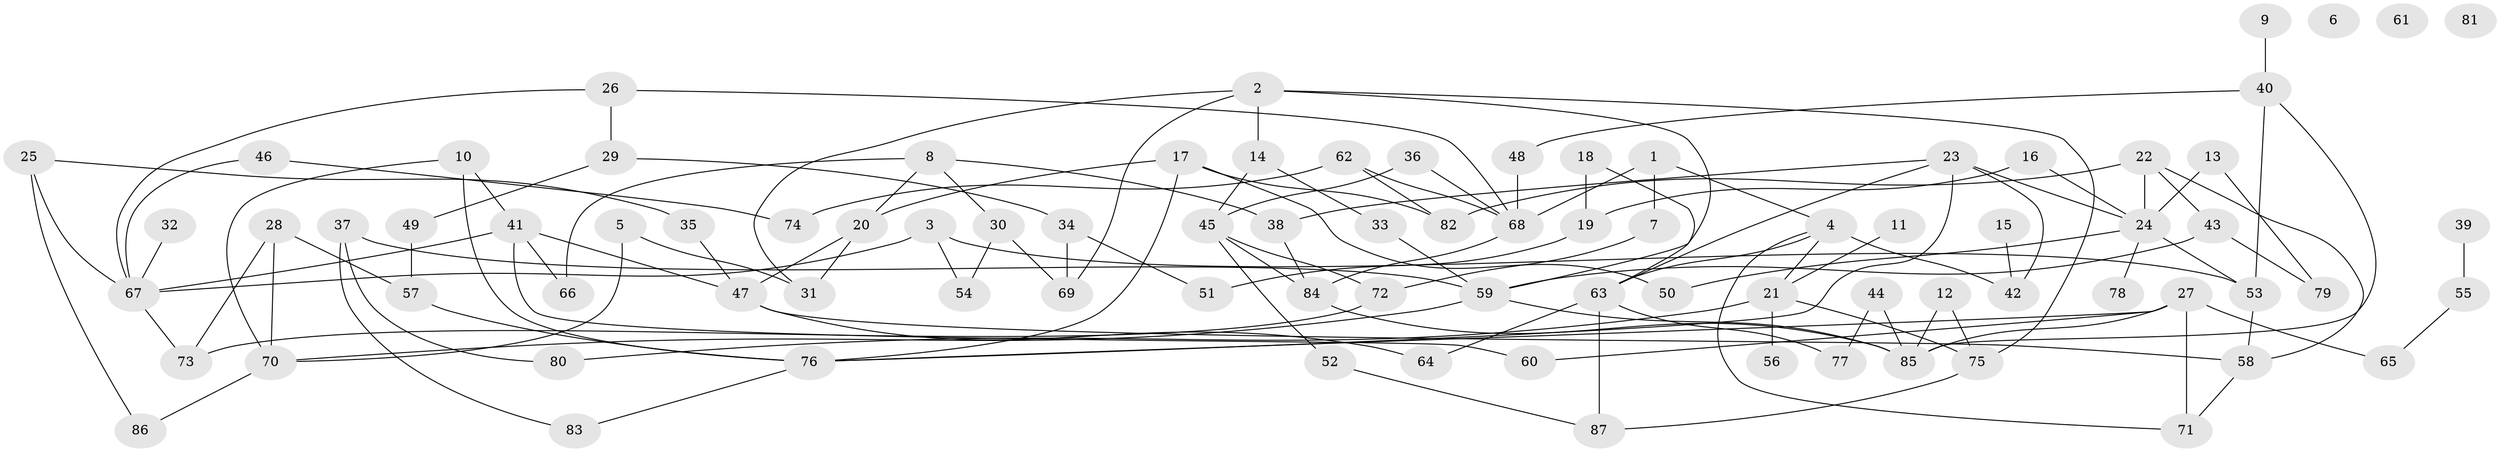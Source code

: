 // Generated by graph-tools (version 1.1) at 2025/49/03/09/25 03:49:13]
// undirected, 87 vertices, 130 edges
graph export_dot {
graph [start="1"]
  node [color=gray90,style=filled];
  1;
  2;
  3;
  4;
  5;
  6;
  7;
  8;
  9;
  10;
  11;
  12;
  13;
  14;
  15;
  16;
  17;
  18;
  19;
  20;
  21;
  22;
  23;
  24;
  25;
  26;
  27;
  28;
  29;
  30;
  31;
  32;
  33;
  34;
  35;
  36;
  37;
  38;
  39;
  40;
  41;
  42;
  43;
  44;
  45;
  46;
  47;
  48;
  49;
  50;
  51;
  52;
  53;
  54;
  55;
  56;
  57;
  58;
  59;
  60;
  61;
  62;
  63;
  64;
  65;
  66;
  67;
  68;
  69;
  70;
  71;
  72;
  73;
  74;
  75;
  76;
  77;
  78;
  79;
  80;
  81;
  82;
  83;
  84;
  85;
  86;
  87;
  1 -- 4;
  1 -- 7;
  1 -- 68;
  2 -- 14;
  2 -- 31;
  2 -- 59;
  2 -- 69;
  2 -- 75;
  3 -- 53;
  3 -- 54;
  3 -- 67;
  4 -- 21;
  4 -- 42;
  4 -- 63;
  4 -- 71;
  5 -- 31;
  5 -- 70;
  7 -- 72;
  8 -- 20;
  8 -- 30;
  8 -- 38;
  8 -- 66;
  9 -- 40;
  10 -- 41;
  10 -- 70;
  10 -- 76;
  11 -- 21;
  12 -- 75;
  12 -- 85;
  13 -- 24;
  13 -- 79;
  14 -- 33;
  14 -- 45;
  15 -- 42;
  16 -- 19;
  16 -- 24;
  17 -- 20;
  17 -- 50;
  17 -- 76;
  17 -- 82;
  18 -- 19;
  18 -- 63;
  19 -- 51;
  20 -- 31;
  20 -- 47;
  21 -- 56;
  21 -- 75;
  21 -- 80;
  22 -- 24;
  22 -- 43;
  22 -- 58;
  22 -- 82;
  23 -- 24;
  23 -- 38;
  23 -- 42;
  23 -- 63;
  23 -- 76;
  24 -- 50;
  24 -- 53;
  24 -- 78;
  25 -- 35;
  25 -- 67;
  25 -- 86;
  26 -- 29;
  26 -- 67;
  26 -- 68;
  27 -- 60;
  27 -- 65;
  27 -- 71;
  27 -- 76;
  27 -- 85;
  28 -- 57;
  28 -- 70;
  28 -- 73;
  29 -- 34;
  29 -- 49;
  30 -- 54;
  30 -- 69;
  32 -- 67;
  33 -- 59;
  34 -- 51;
  34 -- 69;
  35 -- 47;
  36 -- 45;
  36 -- 68;
  37 -- 59;
  37 -- 80;
  37 -- 83;
  38 -- 84;
  39 -- 55;
  40 -- 48;
  40 -- 53;
  40 -- 85;
  41 -- 47;
  41 -- 60;
  41 -- 66;
  41 -- 67;
  43 -- 59;
  43 -- 79;
  44 -- 77;
  44 -- 85;
  45 -- 52;
  45 -- 72;
  45 -- 84;
  46 -- 67;
  46 -- 74;
  47 -- 58;
  47 -- 64;
  48 -- 68;
  49 -- 57;
  52 -- 87;
  53 -- 58;
  55 -- 65;
  57 -- 76;
  58 -- 71;
  59 -- 70;
  59 -- 85;
  62 -- 68;
  62 -- 74;
  62 -- 82;
  63 -- 64;
  63 -- 77;
  63 -- 87;
  67 -- 73;
  68 -- 84;
  70 -- 86;
  72 -- 73;
  75 -- 87;
  76 -- 83;
  84 -- 85;
}
